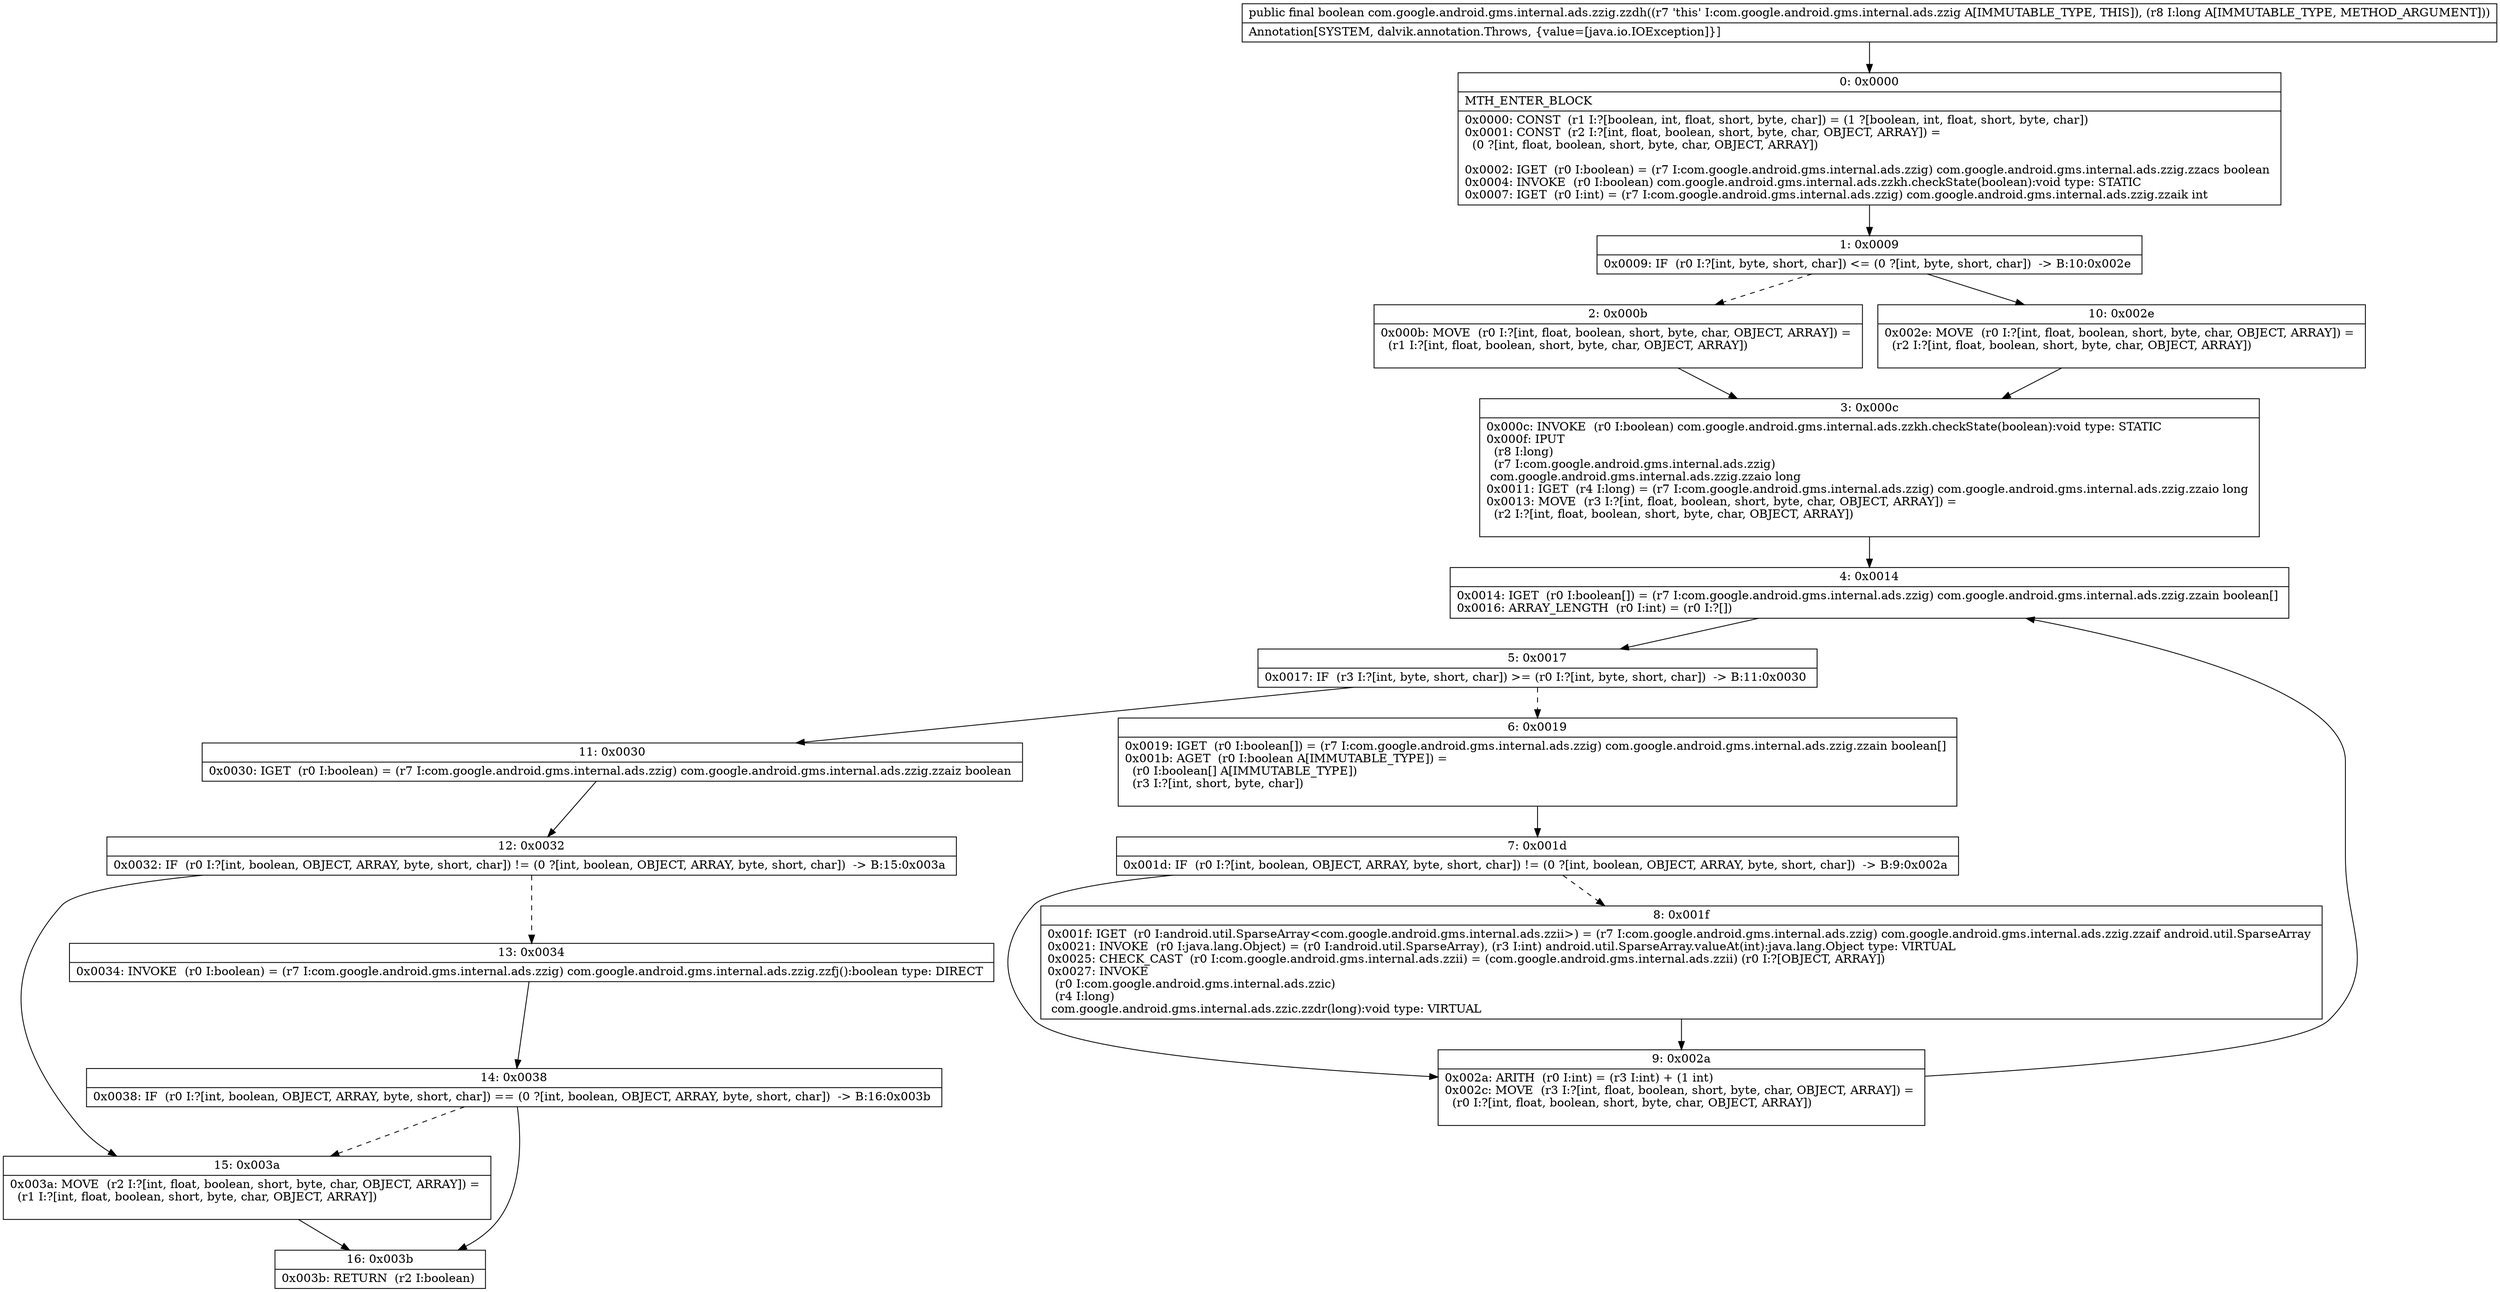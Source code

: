 digraph "CFG forcom.google.android.gms.internal.ads.zzig.zzdh(J)Z" {
Node_0 [shape=record,label="{0\:\ 0x0000|MTH_ENTER_BLOCK\l|0x0000: CONST  (r1 I:?[boolean, int, float, short, byte, char]) = (1 ?[boolean, int, float, short, byte, char]) \l0x0001: CONST  (r2 I:?[int, float, boolean, short, byte, char, OBJECT, ARRAY]) = \l  (0 ?[int, float, boolean, short, byte, char, OBJECT, ARRAY])\l \l0x0002: IGET  (r0 I:boolean) = (r7 I:com.google.android.gms.internal.ads.zzig) com.google.android.gms.internal.ads.zzig.zzacs boolean \l0x0004: INVOKE  (r0 I:boolean) com.google.android.gms.internal.ads.zzkh.checkState(boolean):void type: STATIC \l0x0007: IGET  (r0 I:int) = (r7 I:com.google.android.gms.internal.ads.zzig) com.google.android.gms.internal.ads.zzig.zzaik int \l}"];
Node_1 [shape=record,label="{1\:\ 0x0009|0x0009: IF  (r0 I:?[int, byte, short, char]) \<= (0 ?[int, byte, short, char])  \-\> B:10:0x002e \l}"];
Node_2 [shape=record,label="{2\:\ 0x000b|0x000b: MOVE  (r0 I:?[int, float, boolean, short, byte, char, OBJECT, ARRAY]) = \l  (r1 I:?[int, float, boolean, short, byte, char, OBJECT, ARRAY])\l \l}"];
Node_3 [shape=record,label="{3\:\ 0x000c|0x000c: INVOKE  (r0 I:boolean) com.google.android.gms.internal.ads.zzkh.checkState(boolean):void type: STATIC \l0x000f: IPUT  \l  (r8 I:long)\l  (r7 I:com.google.android.gms.internal.ads.zzig)\l com.google.android.gms.internal.ads.zzig.zzaio long \l0x0011: IGET  (r4 I:long) = (r7 I:com.google.android.gms.internal.ads.zzig) com.google.android.gms.internal.ads.zzig.zzaio long \l0x0013: MOVE  (r3 I:?[int, float, boolean, short, byte, char, OBJECT, ARRAY]) = \l  (r2 I:?[int, float, boolean, short, byte, char, OBJECT, ARRAY])\l \l}"];
Node_4 [shape=record,label="{4\:\ 0x0014|0x0014: IGET  (r0 I:boolean[]) = (r7 I:com.google.android.gms.internal.ads.zzig) com.google.android.gms.internal.ads.zzig.zzain boolean[] \l0x0016: ARRAY_LENGTH  (r0 I:int) = (r0 I:?[]) \l}"];
Node_5 [shape=record,label="{5\:\ 0x0017|0x0017: IF  (r3 I:?[int, byte, short, char]) \>= (r0 I:?[int, byte, short, char])  \-\> B:11:0x0030 \l}"];
Node_6 [shape=record,label="{6\:\ 0x0019|0x0019: IGET  (r0 I:boolean[]) = (r7 I:com.google.android.gms.internal.ads.zzig) com.google.android.gms.internal.ads.zzig.zzain boolean[] \l0x001b: AGET  (r0 I:boolean A[IMMUTABLE_TYPE]) = \l  (r0 I:boolean[] A[IMMUTABLE_TYPE])\l  (r3 I:?[int, short, byte, char])\l \l}"];
Node_7 [shape=record,label="{7\:\ 0x001d|0x001d: IF  (r0 I:?[int, boolean, OBJECT, ARRAY, byte, short, char]) != (0 ?[int, boolean, OBJECT, ARRAY, byte, short, char])  \-\> B:9:0x002a \l}"];
Node_8 [shape=record,label="{8\:\ 0x001f|0x001f: IGET  (r0 I:android.util.SparseArray\<com.google.android.gms.internal.ads.zzii\>) = (r7 I:com.google.android.gms.internal.ads.zzig) com.google.android.gms.internal.ads.zzig.zzaif android.util.SparseArray \l0x0021: INVOKE  (r0 I:java.lang.Object) = (r0 I:android.util.SparseArray), (r3 I:int) android.util.SparseArray.valueAt(int):java.lang.Object type: VIRTUAL \l0x0025: CHECK_CAST  (r0 I:com.google.android.gms.internal.ads.zzii) = (com.google.android.gms.internal.ads.zzii) (r0 I:?[OBJECT, ARRAY]) \l0x0027: INVOKE  \l  (r0 I:com.google.android.gms.internal.ads.zzic)\l  (r4 I:long)\l com.google.android.gms.internal.ads.zzic.zzdr(long):void type: VIRTUAL \l}"];
Node_9 [shape=record,label="{9\:\ 0x002a|0x002a: ARITH  (r0 I:int) = (r3 I:int) + (1 int) \l0x002c: MOVE  (r3 I:?[int, float, boolean, short, byte, char, OBJECT, ARRAY]) = \l  (r0 I:?[int, float, boolean, short, byte, char, OBJECT, ARRAY])\l \l}"];
Node_10 [shape=record,label="{10\:\ 0x002e|0x002e: MOVE  (r0 I:?[int, float, boolean, short, byte, char, OBJECT, ARRAY]) = \l  (r2 I:?[int, float, boolean, short, byte, char, OBJECT, ARRAY])\l \l}"];
Node_11 [shape=record,label="{11\:\ 0x0030|0x0030: IGET  (r0 I:boolean) = (r7 I:com.google.android.gms.internal.ads.zzig) com.google.android.gms.internal.ads.zzig.zzaiz boolean \l}"];
Node_12 [shape=record,label="{12\:\ 0x0032|0x0032: IF  (r0 I:?[int, boolean, OBJECT, ARRAY, byte, short, char]) != (0 ?[int, boolean, OBJECT, ARRAY, byte, short, char])  \-\> B:15:0x003a \l}"];
Node_13 [shape=record,label="{13\:\ 0x0034|0x0034: INVOKE  (r0 I:boolean) = (r7 I:com.google.android.gms.internal.ads.zzig) com.google.android.gms.internal.ads.zzig.zzfj():boolean type: DIRECT \l}"];
Node_14 [shape=record,label="{14\:\ 0x0038|0x0038: IF  (r0 I:?[int, boolean, OBJECT, ARRAY, byte, short, char]) == (0 ?[int, boolean, OBJECT, ARRAY, byte, short, char])  \-\> B:16:0x003b \l}"];
Node_15 [shape=record,label="{15\:\ 0x003a|0x003a: MOVE  (r2 I:?[int, float, boolean, short, byte, char, OBJECT, ARRAY]) = \l  (r1 I:?[int, float, boolean, short, byte, char, OBJECT, ARRAY])\l \l}"];
Node_16 [shape=record,label="{16\:\ 0x003b|0x003b: RETURN  (r2 I:boolean) \l}"];
MethodNode[shape=record,label="{public final boolean com.google.android.gms.internal.ads.zzig.zzdh((r7 'this' I:com.google.android.gms.internal.ads.zzig A[IMMUTABLE_TYPE, THIS]), (r8 I:long A[IMMUTABLE_TYPE, METHOD_ARGUMENT]))  | Annotation[SYSTEM, dalvik.annotation.Throws, \{value=[java.io.IOException]\}]\l}"];
MethodNode -> Node_0;
Node_0 -> Node_1;
Node_1 -> Node_2[style=dashed];
Node_1 -> Node_10;
Node_2 -> Node_3;
Node_3 -> Node_4;
Node_4 -> Node_5;
Node_5 -> Node_6[style=dashed];
Node_5 -> Node_11;
Node_6 -> Node_7;
Node_7 -> Node_8[style=dashed];
Node_7 -> Node_9;
Node_8 -> Node_9;
Node_9 -> Node_4;
Node_10 -> Node_3;
Node_11 -> Node_12;
Node_12 -> Node_13[style=dashed];
Node_12 -> Node_15;
Node_13 -> Node_14;
Node_14 -> Node_15[style=dashed];
Node_14 -> Node_16;
Node_15 -> Node_16;
}

